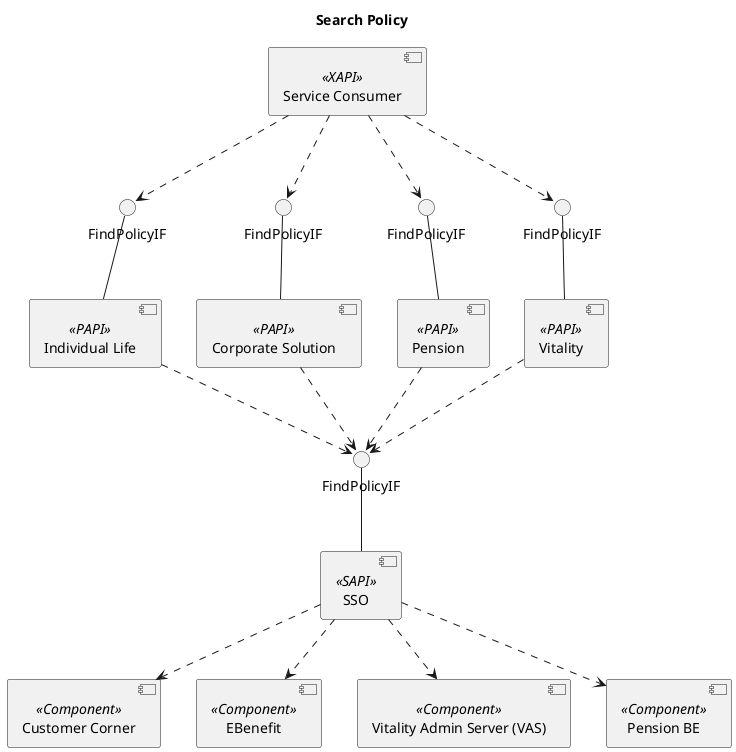 @startuml

Title Search Policy

component [Service Consumer] as SC << XAPI >>
component [Individual Life] as IL << PAPI >>
component [Corporate Solution] as CS << PAPI >>
component [Pension] as PT << PAPI >>
component [Vitality] as VT << PAPI >>

component [SSO] as SSO << SAPI >>

component [Customer Corner] as CC << Component >>
component [EBenefit] as EB << Component >>
component [Vitality Admin Server (VAS)] as VAS << Component >>
component [Pension BE] as PTBE << Component >>

interface FindPolicyIF as PII1
interface FindPolicyIF as PII2
interface FindPolicyIF as PII3
interface FindPolicyIF as PII4

interface FindPolicyIF as PII5

SC .d.> PII1
SC .d.> PII2
SC .d.> PII3
SC .d.> PII4

PII1 -d- IL
PII2 -d- CS
PII3 -d- PT
PII4 -d- VT

IL .d.> PII5
CS .d.> PII5
PT .d.> PII5
VT .d.> PII5

PII5 -d- SSO

SSO .d.> CC
SSO .d.> EB
SSO .d.> VAS
SSO .d.> PTBE

@enduml